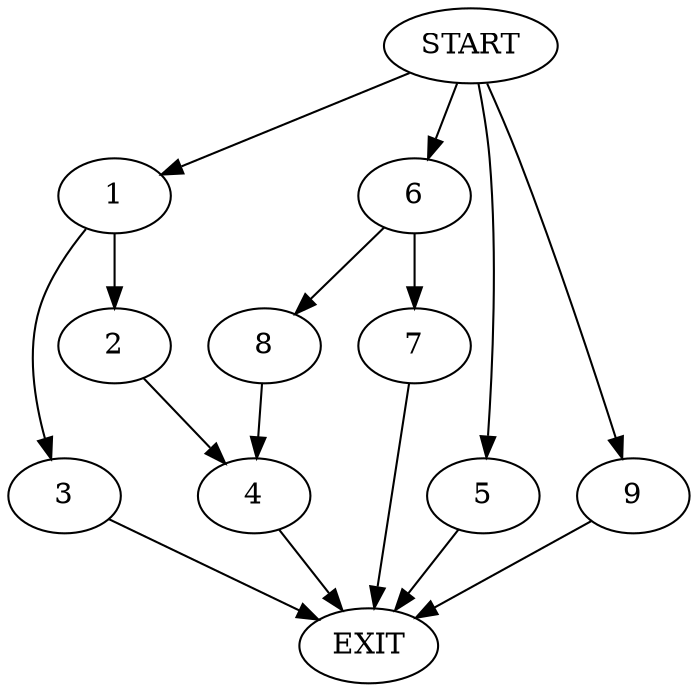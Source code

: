 digraph {
0 [label="START"]
10 [label="EXIT"]
0 -> 1
1 -> 2
1 -> 3
2 -> 4
3 -> 10
4 -> 10
0 -> 5
5 -> 10
0 -> 6
6 -> 7
6 -> 8
7 -> 10
8 -> 4
0 -> 9
9 -> 10
}
